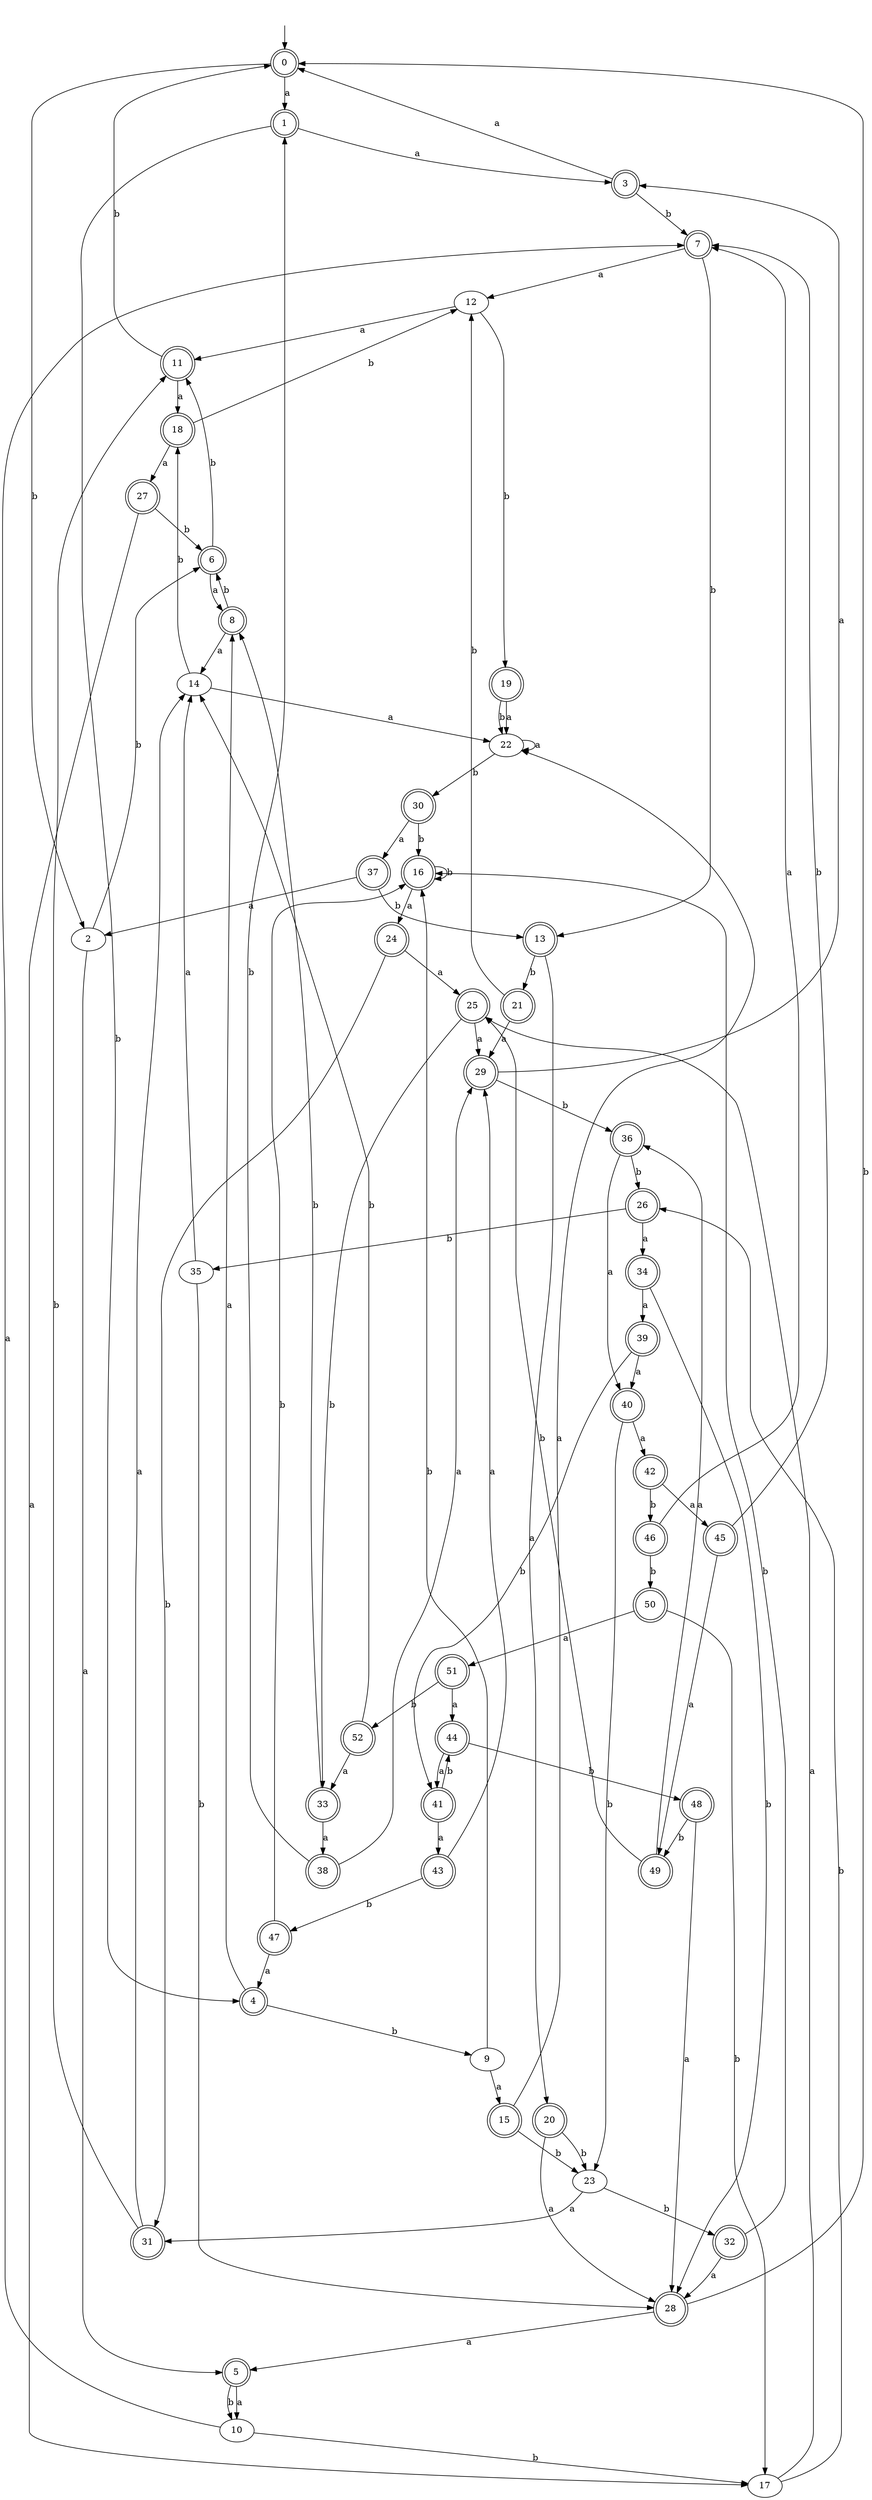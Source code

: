 digraph RandomDFA {
  __start0 [label="", shape=none];
  __start0 -> 0 [label=""];
  0 [shape=circle] [shape=doublecircle]
  0 -> 1 [label="a"]
  0 -> 2 [label="b"]
  1 [shape=doublecircle]
  1 -> 3 [label="a"]
  1 -> 4 [label="b"]
  2
  2 -> 5 [label="a"]
  2 -> 6 [label="b"]
  3 [shape=doublecircle]
  3 -> 0 [label="a"]
  3 -> 7 [label="b"]
  4 [shape=doublecircle]
  4 -> 8 [label="a"]
  4 -> 9 [label="b"]
  5 [shape=doublecircle]
  5 -> 10 [label="a"]
  5 -> 10 [label="b"]
  6 [shape=doublecircle]
  6 -> 8 [label="a"]
  6 -> 11 [label="b"]
  7 [shape=doublecircle]
  7 -> 12 [label="a"]
  7 -> 13 [label="b"]
  8 [shape=doublecircle]
  8 -> 14 [label="a"]
  8 -> 6 [label="b"]
  9
  9 -> 15 [label="a"]
  9 -> 16 [label="b"]
  10
  10 -> 7 [label="a"]
  10 -> 17 [label="b"]
  11 [shape=doublecircle]
  11 -> 18 [label="a"]
  11 -> 0 [label="b"]
  12
  12 -> 11 [label="a"]
  12 -> 19 [label="b"]
  13 [shape=doublecircle]
  13 -> 20 [label="a"]
  13 -> 21 [label="b"]
  14
  14 -> 22 [label="a"]
  14 -> 18 [label="b"]
  15 [shape=doublecircle]
  15 -> 22 [label="a"]
  15 -> 23 [label="b"]
  16 [shape=doublecircle]
  16 -> 24 [label="a"]
  16 -> 16 [label="b"]
  17
  17 -> 25 [label="a"]
  17 -> 26 [label="b"]
  18 [shape=doublecircle]
  18 -> 27 [label="a"]
  18 -> 12 [label="b"]
  19 [shape=doublecircle]
  19 -> 22 [label="a"]
  19 -> 22 [label="b"]
  20 [shape=doublecircle]
  20 -> 28 [label="a"]
  20 -> 23 [label="b"]
  21 [shape=doublecircle]
  21 -> 29 [label="a"]
  21 -> 12 [label="b"]
  22
  22 -> 22 [label="a"]
  22 -> 30 [label="b"]
  23
  23 -> 31 [label="a"]
  23 -> 32 [label="b"]
  24 [shape=doublecircle]
  24 -> 25 [label="a"]
  24 -> 31 [label="b"]
  25 [shape=doublecircle]
  25 -> 29 [label="a"]
  25 -> 33 [label="b"]
  26 [shape=doublecircle]
  26 -> 34 [label="a"]
  26 -> 35 [label="b"]
  27 [shape=doublecircle]
  27 -> 17 [label="a"]
  27 -> 6 [label="b"]
  28 [shape=doublecircle]
  28 -> 5 [label="a"]
  28 -> 0 [label="b"]
  29 [shape=doublecircle]
  29 -> 3 [label="a"]
  29 -> 36 [label="b"]
  30 [shape=doublecircle]
  30 -> 37 [label="a"]
  30 -> 16 [label="b"]
  31 [shape=doublecircle]
  31 -> 14 [label="a"]
  31 -> 11 [label="b"]
  32 [shape=doublecircle]
  32 -> 28 [label="a"]
  32 -> 16 [label="b"]
  33 [shape=doublecircle]
  33 -> 38 [label="a"]
  33 -> 8 [label="b"]
  34 [shape=doublecircle]
  34 -> 39 [label="a"]
  34 -> 28 [label="b"]
  35
  35 -> 14 [label="a"]
  35 -> 28 [label="b"]
  36 [shape=doublecircle]
  36 -> 40 [label="a"]
  36 -> 26 [label="b"]
  37 [shape=doublecircle]
  37 -> 2 [label="a"]
  37 -> 13 [label="b"]
  38 [shape=doublecircle]
  38 -> 29 [label="a"]
  38 -> 1 [label="b"]
  39 [shape=doublecircle]
  39 -> 40 [label="a"]
  39 -> 41 [label="b"]
  40 [shape=doublecircle]
  40 -> 42 [label="a"]
  40 -> 23 [label="b"]
  41 [shape=doublecircle]
  41 -> 43 [label="a"]
  41 -> 44 [label="b"]
  42 [shape=doublecircle]
  42 -> 45 [label="a"]
  42 -> 46 [label="b"]
  43 [shape=doublecircle]
  43 -> 29 [label="a"]
  43 -> 47 [label="b"]
  44 [shape=doublecircle]
  44 -> 41 [label="a"]
  44 -> 48 [label="b"]
  45 [shape=doublecircle]
  45 -> 49 [label="a"]
  45 -> 7 [label="b"]
  46 [shape=doublecircle]
  46 -> 7 [label="a"]
  46 -> 50 [label="b"]
  47 [shape=doublecircle]
  47 -> 4 [label="a"]
  47 -> 16 [label="b"]
  48 [shape=doublecircle]
  48 -> 28 [label="a"]
  48 -> 49 [label="b"]
  49 [shape=doublecircle]
  49 -> 36 [label="a"]
  49 -> 25 [label="b"]
  50 [shape=doublecircle]
  50 -> 51 [label="a"]
  50 -> 17 [label="b"]
  51 [shape=doublecircle]
  51 -> 44 [label="a"]
  51 -> 52 [label="b"]
  52 [shape=doublecircle]
  52 -> 33 [label="a"]
  52 -> 14 [label="b"]
}
